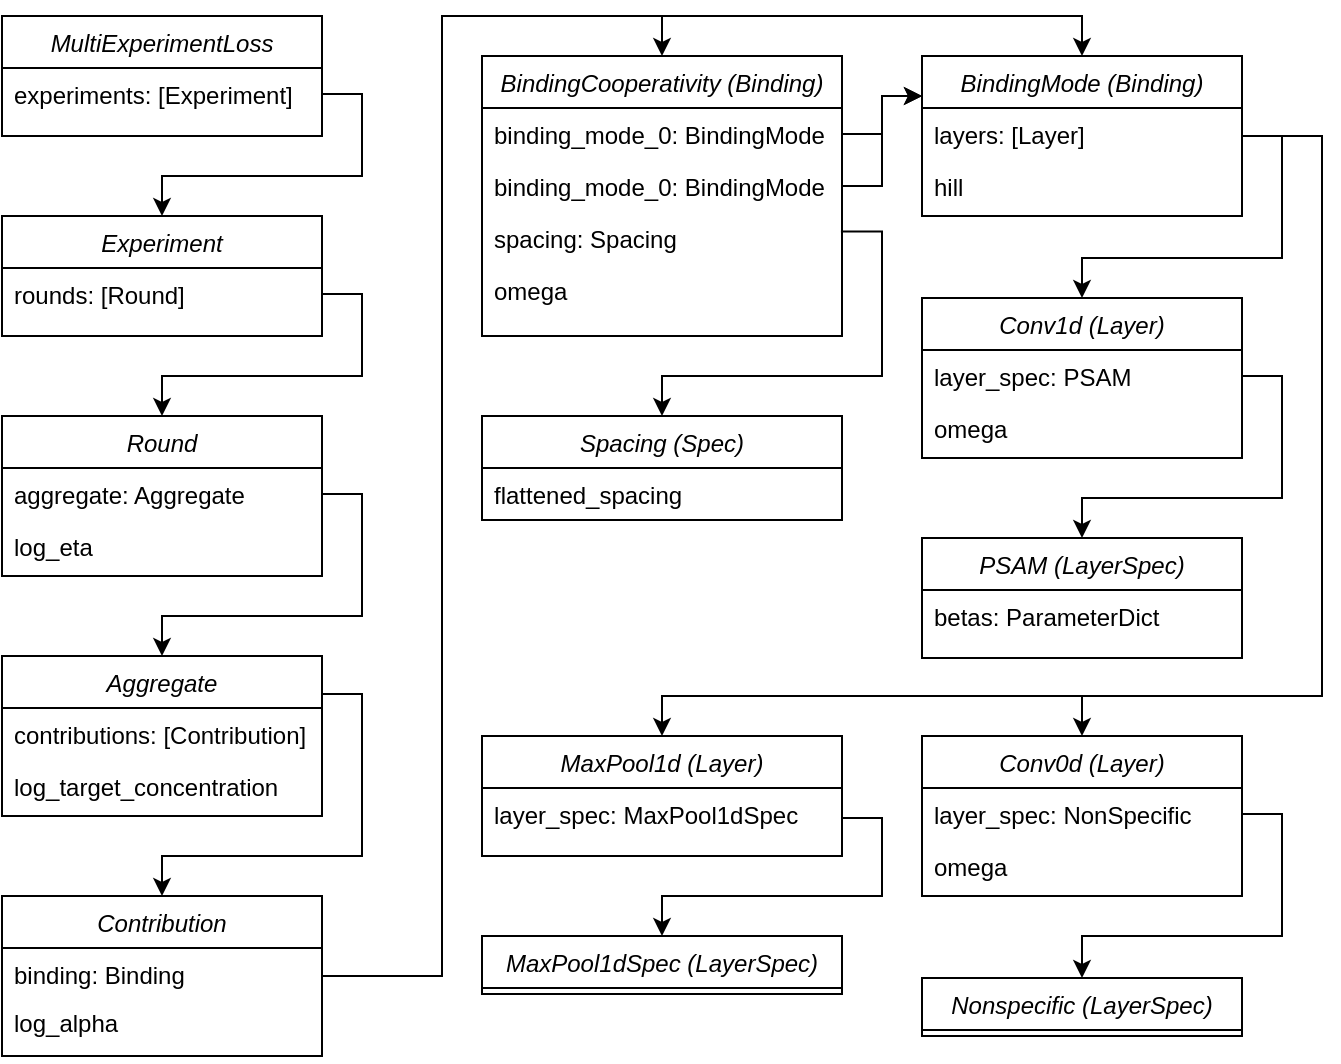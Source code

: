 <mxfile version="21.7.4" type="device">
  <diagram id="C5RBs43oDa-KdzZeNtuy" name="Page-1">
    <mxGraphModel dx="933" dy="625" grid="1" gridSize="10" guides="1" tooltips="1" connect="1" arrows="1" fold="1" page="1" pageScale="1" pageWidth="827" pageHeight="1169" math="0" shadow="0">
      <root>
        <mxCell id="WIyWlLk6GJQsqaUBKTNV-0" />
        <mxCell id="WIyWlLk6GJQsqaUBKTNV-1" parent="WIyWlLk6GJQsqaUBKTNV-0" />
        <mxCell id="zkfFHV4jXpPFQw0GAbJ--0" value="MultiExperimentLoss" style="swimlane;fontStyle=2;align=center;verticalAlign=top;childLayout=stackLayout;horizontal=1;startSize=26;horizontalStack=0;resizeParent=1;resizeLast=0;collapsible=1;marginBottom=0;rounded=0;shadow=0;strokeWidth=1;" parent="WIyWlLk6GJQsqaUBKTNV-1" vertex="1">
          <mxGeometry x="80" y="80" width="160" height="60" as="geometry">
            <mxRectangle x="230" y="140" width="160" height="26" as="alternateBounds" />
          </mxGeometry>
        </mxCell>
        <mxCell id="zkfFHV4jXpPFQw0GAbJ--3" value="experiments: [Experiment]" style="text;align=left;verticalAlign=top;spacingLeft=4;spacingRight=4;overflow=hidden;rotatable=0;points=[[0,0.5],[1,0.5]];portConstraint=eastwest;rounded=0;shadow=0;html=0;" parent="zkfFHV4jXpPFQw0GAbJ--0" vertex="1">
          <mxGeometry y="26" width="160" height="26" as="geometry" />
        </mxCell>
        <mxCell id="dSYSMqi9nDfDu5cJiebE-4" value="Experiment" style="swimlane;fontStyle=2;align=center;verticalAlign=top;childLayout=stackLayout;horizontal=1;startSize=26;horizontalStack=0;resizeParent=1;resizeLast=0;collapsible=1;marginBottom=0;rounded=0;shadow=0;strokeWidth=1;" parent="WIyWlLk6GJQsqaUBKTNV-1" vertex="1">
          <mxGeometry x="80" y="180" width="160" height="60" as="geometry">
            <mxRectangle x="230" y="140" width="160" height="26" as="alternateBounds" />
          </mxGeometry>
        </mxCell>
        <mxCell id="dSYSMqi9nDfDu5cJiebE-6" value="rounds: [Round]" style="text;align=left;verticalAlign=top;spacingLeft=4;spacingRight=4;overflow=hidden;rotatable=0;points=[[0,0.5],[1,0.5]];portConstraint=eastwest;rounded=0;shadow=0;html=0;" parent="dSYSMqi9nDfDu5cJiebE-4" vertex="1">
          <mxGeometry y="26" width="160" height="26" as="geometry" />
        </mxCell>
        <mxCell id="dSYSMqi9nDfDu5cJiebE-3" style="edgeStyle=orthogonalEdgeStyle;rounded=0;orthogonalLoop=1;jettySize=auto;html=1;exitX=1;exitY=0.5;exitDx=0;exitDy=0;entryX=0.5;entryY=0;entryDx=0;entryDy=0;" parent="WIyWlLk6GJQsqaUBKTNV-1" source="zkfFHV4jXpPFQw0GAbJ--3" target="dSYSMqi9nDfDu5cJiebE-4" edge="1">
          <mxGeometry relative="1" as="geometry">
            <mxPoint x="320" y="119" as="targetPoint" />
            <Array as="points">
              <mxPoint x="260" y="119" />
              <mxPoint x="260" y="160" />
              <mxPoint x="160" y="160" />
            </Array>
          </mxGeometry>
        </mxCell>
        <mxCell id="dSYSMqi9nDfDu5cJiebE-10" value="Round" style="swimlane;fontStyle=2;align=center;verticalAlign=top;childLayout=stackLayout;horizontal=1;startSize=26;horizontalStack=0;resizeParent=1;resizeLast=0;collapsible=1;marginBottom=0;rounded=0;shadow=0;strokeWidth=1;" parent="WIyWlLk6GJQsqaUBKTNV-1" vertex="1">
          <mxGeometry x="80" y="280" width="160" height="80" as="geometry">
            <mxRectangle x="230" y="140" width="160" height="26" as="alternateBounds" />
          </mxGeometry>
        </mxCell>
        <mxCell id="dSYSMqi9nDfDu5cJiebE-12" value="aggregate: Aggregate" style="text;align=left;verticalAlign=top;spacingLeft=4;spacingRight=4;overflow=hidden;rotatable=0;points=[[0,0.5],[1,0.5]];portConstraint=eastwest;rounded=0;shadow=0;html=0;" parent="dSYSMqi9nDfDu5cJiebE-10" vertex="1">
          <mxGeometry y="26" width="160" height="26" as="geometry" />
        </mxCell>
        <mxCell id="dSYSMqi9nDfDu5cJiebE-28" value="log_eta" style="text;align=left;verticalAlign=top;spacingLeft=4;spacingRight=4;overflow=hidden;rotatable=0;points=[[0,0.5],[1,0.5]];portConstraint=eastwest;rounded=0;shadow=0;html=0;" parent="dSYSMqi9nDfDu5cJiebE-10" vertex="1">
          <mxGeometry y="52" width="160" height="26" as="geometry" />
        </mxCell>
        <mxCell id="dSYSMqi9nDfDu5cJiebE-5" style="edgeStyle=orthogonalEdgeStyle;rounded=0;orthogonalLoop=1;jettySize=auto;html=1;exitX=1;exitY=0.5;exitDx=0;exitDy=0;entryX=0.5;entryY=0;entryDx=0;entryDy=0;" parent="WIyWlLk6GJQsqaUBKTNV-1" source="dSYSMqi9nDfDu5cJiebE-6" target="dSYSMqi9nDfDu5cJiebE-10" edge="1">
          <mxGeometry relative="1" as="geometry">
            <mxPoint x="300" y="259" as="targetPoint" />
            <Array as="points">
              <mxPoint x="260" y="219" />
              <mxPoint x="260" y="260" />
              <mxPoint x="160" y="260" />
            </Array>
          </mxGeometry>
        </mxCell>
        <mxCell id="dSYSMqi9nDfDu5cJiebE-13" value="Aggregate" style="swimlane;fontStyle=2;align=center;verticalAlign=top;childLayout=stackLayout;horizontal=1;startSize=26;horizontalStack=0;resizeParent=1;resizeLast=0;collapsible=1;marginBottom=0;rounded=0;shadow=0;strokeWidth=1;" parent="WIyWlLk6GJQsqaUBKTNV-1" vertex="1">
          <mxGeometry x="80" y="400" width="160" height="80" as="geometry">
            <mxRectangle x="230" y="140" width="160" height="26" as="alternateBounds" />
          </mxGeometry>
        </mxCell>
        <mxCell id="dSYSMqi9nDfDu5cJiebE-15" value="contributions: [Contribution]" style="text;align=left;verticalAlign=top;spacingLeft=4;spacingRight=4;overflow=hidden;rotatable=0;points=[[0,0.5],[1,0.5]];portConstraint=eastwest;rounded=0;shadow=0;html=0;" parent="dSYSMqi9nDfDu5cJiebE-13" vertex="1">
          <mxGeometry y="26" width="160" height="26" as="geometry" />
        </mxCell>
        <mxCell id="dSYSMqi9nDfDu5cJiebE-29" value="log_target_concentration" style="text;align=left;verticalAlign=top;spacingLeft=4;spacingRight=4;overflow=hidden;rotatable=0;points=[[0,0.5],[1,0.5]];portConstraint=eastwest;rounded=0;shadow=0;html=0;" parent="dSYSMqi9nDfDu5cJiebE-13" vertex="1">
          <mxGeometry y="52" width="160" height="26" as="geometry" />
        </mxCell>
        <mxCell id="dSYSMqi9nDfDu5cJiebE-11" style="edgeStyle=orthogonalEdgeStyle;rounded=0;orthogonalLoop=1;jettySize=auto;html=1;exitX=1;exitY=0.5;exitDx=0;exitDy=0;entryX=0.5;entryY=0;entryDx=0;entryDy=0;" parent="WIyWlLk6GJQsqaUBKTNV-1" source="dSYSMqi9nDfDu5cJiebE-12" target="dSYSMqi9nDfDu5cJiebE-13" edge="1">
          <mxGeometry relative="1" as="geometry">
            <mxPoint x="300" y="359" as="targetPoint" />
            <Array as="points">
              <mxPoint x="260" y="319" />
              <mxPoint x="260" y="380" />
              <mxPoint x="160" y="380" />
            </Array>
          </mxGeometry>
        </mxCell>
        <mxCell id="dSYSMqi9nDfDu5cJiebE-16" value="Contribution" style="swimlane;fontStyle=2;align=center;verticalAlign=top;childLayout=stackLayout;horizontal=1;startSize=26;horizontalStack=0;resizeParent=1;resizeLast=0;collapsible=1;marginBottom=0;rounded=0;shadow=0;strokeWidth=1;" parent="WIyWlLk6GJQsqaUBKTNV-1" vertex="1">
          <mxGeometry x="80" y="520" width="160" height="80" as="geometry">
            <mxRectangle x="230" y="140" width="160" height="26" as="alternateBounds" />
          </mxGeometry>
        </mxCell>
        <mxCell id="dSYSMqi9nDfDu5cJiebE-18" value="binding: Binding&#xa;" style="text;align=left;verticalAlign=top;spacingLeft=4;spacingRight=4;overflow=hidden;rotatable=0;points=[[0,0.5],[1,0.5]];portConstraint=eastwest;rounded=0;shadow=0;html=0;" parent="dSYSMqi9nDfDu5cJiebE-16" vertex="1">
          <mxGeometry y="26" width="160" height="24" as="geometry" />
        </mxCell>
        <mxCell id="dSYSMqi9nDfDu5cJiebE-22" value="log_alpha" style="text;align=left;verticalAlign=top;spacingLeft=4;spacingRight=4;overflow=hidden;rotatable=0;points=[[0,0.5],[1,0.5]];portConstraint=eastwest;rounded=0;shadow=0;html=0;" parent="dSYSMqi9nDfDu5cJiebE-16" vertex="1">
          <mxGeometry y="50" width="160" height="30" as="geometry" />
        </mxCell>
        <mxCell id="dSYSMqi9nDfDu5cJiebE-14" style="edgeStyle=orthogonalEdgeStyle;rounded=0;orthogonalLoop=1;jettySize=auto;html=1;exitX=1;exitY=0.5;exitDx=0;exitDy=0;entryX=0.5;entryY=0;entryDx=0;entryDy=0;" parent="WIyWlLk6GJQsqaUBKTNV-1" source="dSYSMqi9nDfDu5cJiebE-15" target="dSYSMqi9nDfDu5cJiebE-16" edge="1">
          <mxGeometry relative="1" as="geometry">
            <mxPoint x="580" y="119" as="targetPoint" />
            <Array as="points">
              <mxPoint x="240" y="419" />
              <mxPoint x="260" y="419" />
              <mxPoint x="260" y="500" />
              <mxPoint x="160" y="500" />
            </Array>
          </mxGeometry>
        </mxCell>
        <mxCell id="dSYSMqi9nDfDu5cJiebE-19" value="BindingMode (Binding)" style="swimlane;fontStyle=2;align=center;verticalAlign=top;childLayout=stackLayout;horizontal=1;startSize=26;horizontalStack=0;resizeParent=1;resizeLast=0;collapsible=1;marginBottom=0;rounded=0;shadow=0;strokeWidth=1;" parent="WIyWlLk6GJQsqaUBKTNV-1" vertex="1">
          <mxGeometry x="540" y="100" width="160" height="80" as="geometry">
            <mxRectangle x="230" y="140" width="160" height="26" as="alternateBounds" />
          </mxGeometry>
        </mxCell>
        <mxCell id="dSYSMqi9nDfDu5cJiebE-21" value="layers: [Layer] " style="text;align=left;verticalAlign=top;spacingLeft=4;spacingRight=4;overflow=hidden;rotatable=0;points=[[0,0.5],[1,0.5]];portConstraint=eastwest;rounded=0;shadow=0;html=0;" parent="dSYSMqi9nDfDu5cJiebE-19" vertex="1">
          <mxGeometry y="26" width="160" height="26" as="geometry" />
        </mxCell>
        <mxCell id="dSYSMqi9nDfDu5cJiebE-30" value="hill" style="text;align=left;verticalAlign=top;spacingLeft=4;spacingRight=4;overflow=hidden;rotatable=0;points=[[0,0.5],[1,0.5]];portConstraint=eastwest;rounded=0;shadow=0;html=0;" parent="dSYSMqi9nDfDu5cJiebE-19" vertex="1">
          <mxGeometry y="52" width="160" height="26" as="geometry" />
        </mxCell>
        <mxCell id="dSYSMqi9nDfDu5cJiebE-17" style="edgeStyle=orthogonalEdgeStyle;rounded=0;orthogonalLoop=1;jettySize=auto;html=1;exitX=1;exitY=0.5;exitDx=0;exitDy=0;entryX=0.5;entryY=0;entryDx=0;entryDy=0;" parent="WIyWlLk6GJQsqaUBKTNV-1" source="dSYSMqi9nDfDu5cJiebE-18" target="dSYSMqi9nDfDu5cJiebE-19" edge="1">
          <mxGeometry relative="1" as="geometry">
            <mxPoint x="580" y="219" as="targetPoint" />
            <Array as="points">
              <mxPoint x="240" y="560" />
              <mxPoint x="300" y="560" />
              <mxPoint x="300" y="80" />
              <mxPoint x="620" y="80" />
            </Array>
          </mxGeometry>
        </mxCell>
        <mxCell id="dSYSMqi9nDfDu5cJiebE-23" value="Conv1d (Layer)" style="swimlane;fontStyle=2;align=center;verticalAlign=top;childLayout=stackLayout;horizontal=1;startSize=26;horizontalStack=0;resizeParent=1;resizeLast=0;collapsible=1;marginBottom=0;rounded=0;shadow=0;strokeWidth=1;" parent="WIyWlLk6GJQsqaUBKTNV-1" vertex="1">
          <mxGeometry x="540" y="221" width="160" height="80" as="geometry">
            <mxRectangle x="230" y="140" width="160" height="26" as="alternateBounds" />
          </mxGeometry>
        </mxCell>
        <mxCell id="dSYSMqi9nDfDu5cJiebE-25" value="layer_spec: PSAM" style="text;align=left;verticalAlign=top;spacingLeft=4;spacingRight=4;overflow=hidden;rotatable=0;points=[[0,0.5],[1,0.5]];portConstraint=eastwest;rounded=0;shadow=0;html=0;" parent="dSYSMqi9nDfDu5cJiebE-23" vertex="1">
          <mxGeometry y="26" width="160" height="26" as="geometry" />
        </mxCell>
        <mxCell id="dSYSMqi9nDfDu5cJiebE-31" value="omega" style="text;align=left;verticalAlign=top;spacingLeft=4;spacingRight=4;overflow=hidden;rotatable=0;points=[[0,0.5],[1,0.5]];portConstraint=eastwest;rounded=0;shadow=0;html=0;" parent="dSYSMqi9nDfDu5cJiebE-23" vertex="1">
          <mxGeometry y="52" width="160" height="26" as="geometry" />
        </mxCell>
        <mxCell id="dSYSMqi9nDfDu5cJiebE-20" style="edgeStyle=orthogonalEdgeStyle;rounded=0;orthogonalLoop=1;jettySize=auto;html=1;entryX=0.5;entryY=0;entryDx=0;entryDy=0;" parent="WIyWlLk6GJQsqaUBKTNV-1" source="dSYSMqi9nDfDu5cJiebE-21" target="dSYSMqi9nDfDu5cJiebE-23" edge="1">
          <mxGeometry relative="1" as="geometry">
            <mxPoint x="600" y="340" as="targetPoint" />
            <Array as="points">
              <mxPoint x="720" y="140" />
              <mxPoint x="720" y="201" />
              <mxPoint x="620" y="201" />
            </Array>
            <mxPoint x="720" y="140" as="sourcePoint" />
          </mxGeometry>
        </mxCell>
        <mxCell id="Xt4A5QakWKxRTOzhrzdm-0" style="edgeStyle=orthogonalEdgeStyle;rounded=0;orthogonalLoop=1;jettySize=auto;html=1;entryX=0.5;entryY=0;entryDx=0;entryDy=0;" edge="1" parent="WIyWlLk6GJQsqaUBKTNV-1" target="Xt4A5QakWKxRTOzhrzdm-1">
          <mxGeometry relative="1" as="geometry">
            <mxPoint x="410" y="110" as="targetPoint" />
            <Array as="points">
              <mxPoint x="300" y="560" />
              <mxPoint x="300" y="80" />
              <mxPoint x="410" y="80" />
            </Array>
            <mxPoint x="240" y="560" as="sourcePoint" />
          </mxGeometry>
        </mxCell>
        <mxCell id="Xt4A5QakWKxRTOzhrzdm-1" value="BindingCooperativity (Binding)" style="swimlane;fontStyle=2;align=center;verticalAlign=top;childLayout=stackLayout;horizontal=1;startSize=26;horizontalStack=0;resizeParent=1;resizeLast=0;collapsible=1;marginBottom=0;rounded=0;shadow=0;strokeWidth=1;" vertex="1" parent="WIyWlLk6GJQsqaUBKTNV-1">
          <mxGeometry x="320" y="100" width="180" height="140" as="geometry">
            <mxRectangle x="230" y="140" width="160" height="26" as="alternateBounds" />
          </mxGeometry>
        </mxCell>
        <mxCell id="Xt4A5QakWKxRTOzhrzdm-2" value="binding_mode_0: BindingMode " style="text;align=left;verticalAlign=top;spacingLeft=4;spacingRight=4;overflow=hidden;rotatable=0;points=[[0,0.5],[1,0.5]];portConstraint=eastwest;rounded=0;shadow=0;html=0;" vertex="1" parent="Xt4A5QakWKxRTOzhrzdm-1">
          <mxGeometry y="26" width="180" height="26" as="geometry" />
        </mxCell>
        <mxCell id="Xt4A5QakWKxRTOzhrzdm-9" value="binding_mode_0: BindingMode " style="text;align=left;verticalAlign=top;spacingLeft=4;spacingRight=4;overflow=hidden;rotatable=0;points=[[0,0.5],[1,0.5]];portConstraint=eastwest;rounded=0;shadow=0;html=0;" vertex="1" parent="Xt4A5QakWKxRTOzhrzdm-1">
          <mxGeometry y="52" width="180" height="26" as="geometry" />
        </mxCell>
        <mxCell id="Xt4A5QakWKxRTOzhrzdm-10" value="spacing: Spacing " style="text;align=left;verticalAlign=top;spacingLeft=4;spacingRight=4;overflow=hidden;rotatable=0;points=[[0,0.5],[1,0.5]];portConstraint=eastwest;rounded=0;shadow=0;html=0;" vertex="1" parent="Xt4A5QakWKxRTOzhrzdm-1">
          <mxGeometry y="78" width="180" height="26" as="geometry" />
        </mxCell>
        <mxCell id="Xt4A5QakWKxRTOzhrzdm-3" value="omega" style="text;align=left;verticalAlign=top;spacingLeft=4;spacingRight=4;overflow=hidden;rotatable=0;points=[[0,0.5],[1,0.5]];portConstraint=eastwest;rounded=0;shadow=0;html=0;" vertex="1" parent="Xt4A5QakWKxRTOzhrzdm-1">
          <mxGeometry y="104" width="180" height="36" as="geometry" />
        </mxCell>
        <mxCell id="Xt4A5QakWKxRTOzhrzdm-4" value="PSAM (LayerSpec)" style="swimlane;fontStyle=2;align=center;verticalAlign=top;childLayout=stackLayout;horizontal=1;startSize=26;horizontalStack=0;resizeParent=1;resizeLast=0;collapsible=1;marginBottom=0;rounded=0;shadow=0;strokeWidth=1;" vertex="1" parent="WIyWlLk6GJQsqaUBKTNV-1">
          <mxGeometry x="540" y="341" width="160" height="60" as="geometry">
            <mxRectangle x="230" y="140" width="160" height="26" as="alternateBounds" />
          </mxGeometry>
        </mxCell>
        <mxCell id="Xt4A5QakWKxRTOzhrzdm-5" value="betas: ParameterDict" style="text;align=left;verticalAlign=top;spacingLeft=4;spacingRight=4;overflow=hidden;rotatable=0;points=[[0,0.5],[1,0.5]];portConstraint=eastwest;rounded=0;shadow=0;html=0;" vertex="1" parent="Xt4A5QakWKxRTOzhrzdm-4">
          <mxGeometry y="26" width="160" height="34" as="geometry" />
        </mxCell>
        <mxCell id="Xt4A5QakWKxRTOzhrzdm-7" style="edgeStyle=orthogonalEdgeStyle;rounded=0;orthogonalLoop=1;jettySize=auto;html=1;entryX=0.5;entryY=0;entryDx=0;entryDy=0;" edge="1" parent="WIyWlLk6GJQsqaUBKTNV-1" source="dSYSMqi9nDfDu5cJiebE-25" target="Xt4A5QakWKxRTOzhrzdm-4">
          <mxGeometry relative="1" as="geometry">
            <mxPoint x="630" y="231" as="targetPoint" />
            <Array as="points">
              <mxPoint x="720" y="260" />
              <mxPoint x="720" y="321" />
              <mxPoint x="620" y="321" />
            </Array>
            <mxPoint x="710" y="150" as="sourcePoint" />
          </mxGeometry>
        </mxCell>
        <mxCell id="Xt4A5QakWKxRTOzhrzdm-11" value="Conv0d (Layer)" style="swimlane;fontStyle=2;align=center;verticalAlign=top;childLayout=stackLayout;horizontal=1;startSize=26;horizontalStack=0;resizeParent=1;resizeLast=0;collapsible=1;marginBottom=0;rounded=0;shadow=0;strokeWidth=1;" vertex="1" parent="WIyWlLk6GJQsqaUBKTNV-1">
          <mxGeometry x="540" y="440" width="160" height="80" as="geometry">
            <mxRectangle x="230" y="140" width="160" height="26" as="alternateBounds" />
          </mxGeometry>
        </mxCell>
        <mxCell id="Xt4A5QakWKxRTOzhrzdm-12" value="layer_spec: NonSpecific" style="text;align=left;verticalAlign=top;spacingLeft=4;spacingRight=4;overflow=hidden;rotatable=0;points=[[0,0.5],[1,0.5]];portConstraint=eastwest;rounded=0;shadow=0;html=0;" vertex="1" parent="Xt4A5QakWKxRTOzhrzdm-11">
          <mxGeometry y="26" width="160" height="26" as="geometry" />
        </mxCell>
        <mxCell id="Xt4A5QakWKxRTOzhrzdm-13" value="omega" style="text;align=left;verticalAlign=top;spacingLeft=4;spacingRight=4;overflow=hidden;rotatable=0;points=[[0,0.5],[1,0.5]];portConstraint=eastwest;rounded=0;shadow=0;html=0;" vertex="1" parent="Xt4A5QakWKxRTOzhrzdm-11">
          <mxGeometry y="52" width="160" height="26" as="geometry" />
        </mxCell>
        <mxCell id="Xt4A5QakWKxRTOzhrzdm-14" style="edgeStyle=orthogonalEdgeStyle;rounded=0;orthogonalLoop=1;jettySize=auto;html=1;entryX=0.5;entryY=0;entryDx=0;entryDy=0;exitX=1;exitY=0.5;exitDx=0;exitDy=0;" edge="1" parent="WIyWlLk6GJQsqaUBKTNV-1" target="Xt4A5QakWKxRTOzhrzdm-11" source="dSYSMqi9nDfDu5cJiebE-21">
          <mxGeometry relative="1" as="geometry">
            <mxPoint x="600" y="541" as="targetPoint" />
            <Array as="points">
              <mxPoint x="740" y="140" />
              <mxPoint x="740" y="420" />
              <mxPoint x="620" y="420" />
            </Array>
            <mxPoint x="750" y="160" as="sourcePoint" />
          </mxGeometry>
        </mxCell>
        <mxCell id="Xt4A5QakWKxRTOzhrzdm-17" value="Nonspecific (LayerSpec)" style="swimlane;fontStyle=2;align=center;verticalAlign=top;childLayout=stackLayout;horizontal=1;startSize=26;horizontalStack=0;resizeParent=1;resizeLast=0;collapsible=1;marginBottom=0;rounded=0;shadow=0;strokeWidth=1;" vertex="1" parent="WIyWlLk6GJQsqaUBKTNV-1">
          <mxGeometry x="540" y="561" width="160" height="29" as="geometry">
            <mxRectangle x="230" y="140" width="160" height="26" as="alternateBounds" />
          </mxGeometry>
        </mxCell>
        <mxCell id="Xt4A5QakWKxRTOzhrzdm-20" style="edgeStyle=orthogonalEdgeStyle;rounded=0;orthogonalLoop=1;jettySize=auto;html=1;exitX=1;exitY=0.5;exitDx=0;exitDy=0;entryX=0;entryY=0.25;entryDx=0;entryDy=0;" edge="1" parent="WIyWlLk6GJQsqaUBKTNV-1" source="Xt4A5QakWKxRTOzhrzdm-2" target="dSYSMqi9nDfDu5cJiebE-19">
          <mxGeometry relative="1" as="geometry" />
        </mxCell>
        <mxCell id="Xt4A5QakWKxRTOzhrzdm-21" style="edgeStyle=orthogonalEdgeStyle;rounded=0;orthogonalLoop=1;jettySize=auto;html=1;exitX=1;exitY=0.5;exitDx=0;exitDy=0;entryX=0;entryY=0.25;entryDx=0;entryDy=0;" edge="1" parent="WIyWlLk6GJQsqaUBKTNV-1" source="Xt4A5QakWKxRTOzhrzdm-9" target="dSYSMqi9nDfDu5cJiebE-19">
          <mxGeometry relative="1" as="geometry" />
        </mxCell>
        <mxCell id="Xt4A5QakWKxRTOzhrzdm-22" value="Spacing (Spec)" style="swimlane;fontStyle=2;align=center;verticalAlign=top;childLayout=stackLayout;horizontal=1;startSize=26;horizontalStack=0;resizeParent=1;resizeLast=0;collapsible=1;marginBottom=0;rounded=0;shadow=0;strokeWidth=1;" vertex="1" parent="WIyWlLk6GJQsqaUBKTNV-1">
          <mxGeometry x="320" y="280" width="180" height="52" as="geometry">
            <mxRectangle x="230" y="140" width="160" height="26" as="alternateBounds" />
          </mxGeometry>
        </mxCell>
        <mxCell id="Xt4A5QakWKxRTOzhrzdm-23" value="flattened_spacing" style="text;align=left;verticalAlign=top;spacingLeft=4;spacingRight=4;overflow=hidden;rotatable=0;points=[[0,0.5],[1,0.5]];portConstraint=eastwest;rounded=0;shadow=0;html=0;" vertex="1" parent="Xt4A5QakWKxRTOzhrzdm-22">
          <mxGeometry y="26" width="180" height="26" as="geometry" />
        </mxCell>
        <mxCell id="Xt4A5QakWKxRTOzhrzdm-25" style="edgeStyle=orthogonalEdgeStyle;rounded=0;orthogonalLoop=1;jettySize=auto;html=1;entryX=0.5;entryY=0;entryDx=0;entryDy=0;exitX=0.997;exitY=0.374;exitDx=0;exitDy=0;exitPerimeter=0;" edge="1" parent="WIyWlLk6GJQsqaUBKTNV-1" source="Xt4A5QakWKxRTOzhrzdm-10" target="Xt4A5QakWKxRTOzhrzdm-22">
          <mxGeometry relative="1" as="geometry">
            <Array as="points">
              <mxPoint x="520" y="188" />
              <mxPoint x="520" y="260" />
              <mxPoint x="410" y="260" />
            </Array>
          </mxGeometry>
        </mxCell>
        <mxCell id="Xt4A5QakWKxRTOzhrzdm-30" value="MaxPool1d (Layer)" style="swimlane;fontStyle=2;align=center;verticalAlign=top;childLayout=stackLayout;horizontal=1;startSize=26;horizontalStack=0;resizeParent=1;resizeLast=0;collapsible=1;marginBottom=0;rounded=0;shadow=0;strokeWidth=1;" vertex="1" parent="WIyWlLk6GJQsqaUBKTNV-1">
          <mxGeometry x="320" y="440" width="180" height="60" as="geometry">
            <mxRectangle x="230" y="140" width="160" height="26" as="alternateBounds" />
          </mxGeometry>
        </mxCell>
        <mxCell id="Xt4A5QakWKxRTOzhrzdm-31" value="layer_spec: MaxPool1dSpec" style="text;align=left;verticalAlign=top;spacingLeft=4;spacingRight=4;overflow=hidden;rotatable=0;points=[[0,0.5],[1,0.5]];portConstraint=eastwest;rounded=0;shadow=0;html=0;" vertex="1" parent="Xt4A5QakWKxRTOzhrzdm-30">
          <mxGeometry y="26" width="180" height="26" as="geometry" />
        </mxCell>
        <mxCell id="Xt4A5QakWKxRTOzhrzdm-33" value="MaxPool1dSpec (LayerSpec)" style="swimlane;fontStyle=2;align=center;verticalAlign=top;childLayout=stackLayout;horizontal=1;startSize=26;horizontalStack=0;resizeParent=1;resizeLast=0;collapsible=1;marginBottom=0;rounded=0;shadow=0;strokeWidth=1;" vertex="1" parent="WIyWlLk6GJQsqaUBKTNV-1">
          <mxGeometry x="320" y="540" width="180" height="29" as="geometry">
            <mxRectangle x="230" y="140" width="160" height="26" as="alternateBounds" />
          </mxGeometry>
        </mxCell>
        <mxCell id="Xt4A5QakWKxRTOzhrzdm-34" style="edgeStyle=orthogonalEdgeStyle;rounded=0;orthogonalLoop=1;jettySize=auto;html=1;entryX=0.5;entryY=0;entryDx=0;entryDy=0;" edge="1" parent="WIyWlLk6GJQsqaUBKTNV-1" target="Xt4A5QakWKxRTOzhrzdm-33">
          <mxGeometry relative="1" as="geometry">
            <mxPoint x="410" y="451" as="targetPoint" />
            <Array as="points">
              <mxPoint x="520" y="481" />
              <mxPoint x="520" y="520" />
              <mxPoint x="410" y="520" />
            </Array>
            <mxPoint x="500" y="481" as="sourcePoint" />
          </mxGeometry>
        </mxCell>
        <mxCell id="Xt4A5QakWKxRTOzhrzdm-35" style="edgeStyle=orthogonalEdgeStyle;rounded=0;orthogonalLoop=1;jettySize=auto;html=1;entryX=0.5;entryY=0;entryDx=0;entryDy=0;" edge="1" parent="WIyWlLk6GJQsqaUBKTNV-1" target="Xt4A5QakWKxRTOzhrzdm-30">
          <mxGeometry relative="1" as="geometry">
            <mxPoint x="630" y="450" as="targetPoint" />
            <Array as="points">
              <mxPoint x="740" y="140" />
              <mxPoint x="740" y="420" />
              <mxPoint x="410" y="420" />
            </Array>
            <mxPoint x="700" y="140" as="sourcePoint" />
          </mxGeometry>
        </mxCell>
        <mxCell id="Xt4A5QakWKxRTOzhrzdm-37" style="edgeStyle=orthogonalEdgeStyle;rounded=0;orthogonalLoop=1;jettySize=auto;html=1;exitX=1;exitY=0.5;exitDx=0;exitDy=0;entryX=0.5;entryY=0;entryDx=0;entryDy=0;" edge="1" parent="WIyWlLk6GJQsqaUBKTNV-1" source="Xt4A5QakWKxRTOzhrzdm-12" target="Xt4A5QakWKxRTOzhrzdm-17">
          <mxGeometry relative="1" as="geometry">
            <Array as="points">
              <mxPoint x="720" y="479" />
              <mxPoint x="720" y="540" />
              <mxPoint x="620" y="540" />
            </Array>
          </mxGeometry>
        </mxCell>
      </root>
    </mxGraphModel>
  </diagram>
</mxfile>
